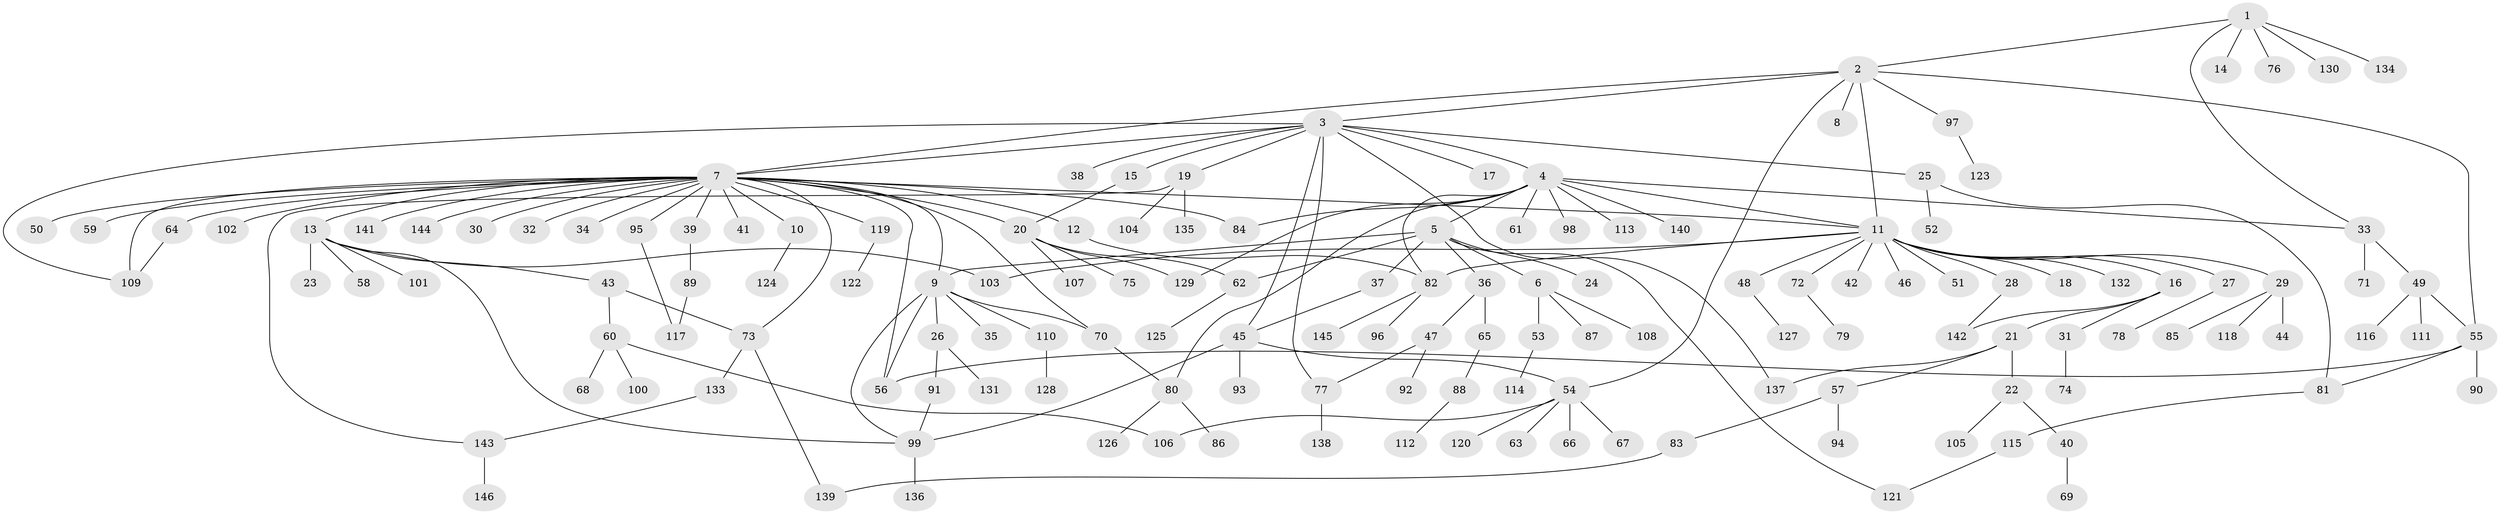 // coarse degree distribution, {5: 0.045454545454545456, 10: 0.01818181818181818, 32: 0.00909090909090909, 18: 0.00909090909090909, 3: 0.12727272727272726, 1: 0.5636363636363636, 7: 0.00909090909090909, 16: 0.00909090909090909, 2: 0.17272727272727273, 6: 0.00909090909090909, 4: 0.02727272727272727}
// Generated by graph-tools (version 1.1) at 2025/51/02/27/25 19:51:58]
// undirected, 146 vertices, 179 edges
graph export_dot {
graph [start="1"]
  node [color=gray90,style=filled];
  1;
  2;
  3;
  4;
  5;
  6;
  7;
  8;
  9;
  10;
  11;
  12;
  13;
  14;
  15;
  16;
  17;
  18;
  19;
  20;
  21;
  22;
  23;
  24;
  25;
  26;
  27;
  28;
  29;
  30;
  31;
  32;
  33;
  34;
  35;
  36;
  37;
  38;
  39;
  40;
  41;
  42;
  43;
  44;
  45;
  46;
  47;
  48;
  49;
  50;
  51;
  52;
  53;
  54;
  55;
  56;
  57;
  58;
  59;
  60;
  61;
  62;
  63;
  64;
  65;
  66;
  67;
  68;
  69;
  70;
  71;
  72;
  73;
  74;
  75;
  76;
  77;
  78;
  79;
  80;
  81;
  82;
  83;
  84;
  85;
  86;
  87;
  88;
  89;
  90;
  91;
  92;
  93;
  94;
  95;
  96;
  97;
  98;
  99;
  100;
  101;
  102;
  103;
  104;
  105;
  106;
  107;
  108;
  109;
  110;
  111;
  112;
  113;
  114;
  115;
  116;
  117;
  118;
  119;
  120;
  121;
  122;
  123;
  124;
  125;
  126;
  127;
  128;
  129;
  130;
  131;
  132;
  133;
  134;
  135;
  136;
  137;
  138;
  139;
  140;
  141;
  142;
  143;
  144;
  145;
  146;
  1 -- 2;
  1 -- 14;
  1 -- 33;
  1 -- 76;
  1 -- 130;
  1 -- 134;
  2 -- 3;
  2 -- 7;
  2 -- 8;
  2 -- 11;
  2 -- 54;
  2 -- 55;
  2 -- 97;
  3 -- 4;
  3 -- 7;
  3 -- 15;
  3 -- 17;
  3 -- 19;
  3 -- 25;
  3 -- 38;
  3 -- 45;
  3 -- 77;
  3 -- 109;
  3 -- 137;
  4 -- 5;
  4 -- 11;
  4 -- 33;
  4 -- 61;
  4 -- 80;
  4 -- 82;
  4 -- 84;
  4 -- 98;
  4 -- 113;
  4 -- 129;
  4 -- 140;
  5 -- 6;
  5 -- 9;
  5 -- 24;
  5 -- 36;
  5 -- 37;
  5 -- 62;
  5 -- 121;
  6 -- 53;
  6 -- 87;
  6 -- 108;
  7 -- 9;
  7 -- 10;
  7 -- 11;
  7 -- 12;
  7 -- 13;
  7 -- 20;
  7 -- 30;
  7 -- 32;
  7 -- 34;
  7 -- 39;
  7 -- 41;
  7 -- 50;
  7 -- 56;
  7 -- 59;
  7 -- 64;
  7 -- 70;
  7 -- 73;
  7 -- 84;
  7 -- 95;
  7 -- 102;
  7 -- 109;
  7 -- 119;
  7 -- 141;
  7 -- 144;
  9 -- 26;
  9 -- 35;
  9 -- 56;
  9 -- 70;
  9 -- 99;
  9 -- 110;
  10 -- 124;
  11 -- 16;
  11 -- 18;
  11 -- 27;
  11 -- 28;
  11 -- 29;
  11 -- 42;
  11 -- 46;
  11 -- 48;
  11 -- 51;
  11 -- 72;
  11 -- 82;
  11 -- 103;
  11 -- 132;
  12 -- 82;
  13 -- 23;
  13 -- 43;
  13 -- 58;
  13 -- 99;
  13 -- 101;
  13 -- 103;
  15 -- 20;
  16 -- 21;
  16 -- 31;
  16 -- 142;
  19 -- 104;
  19 -- 135;
  19 -- 143;
  20 -- 62;
  20 -- 75;
  20 -- 107;
  20 -- 129;
  21 -- 22;
  21 -- 57;
  21 -- 137;
  22 -- 40;
  22 -- 105;
  25 -- 52;
  25 -- 81;
  26 -- 91;
  26 -- 131;
  27 -- 78;
  28 -- 142;
  29 -- 44;
  29 -- 85;
  29 -- 118;
  31 -- 74;
  33 -- 49;
  33 -- 71;
  36 -- 47;
  36 -- 65;
  37 -- 45;
  39 -- 89;
  40 -- 69;
  43 -- 60;
  43 -- 73;
  45 -- 54;
  45 -- 93;
  45 -- 99;
  47 -- 77;
  47 -- 92;
  48 -- 127;
  49 -- 55;
  49 -- 111;
  49 -- 116;
  53 -- 114;
  54 -- 63;
  54 -- 66;
  54 -- 67;
  54 -- 106;
  54 -- 120;
  55 -- 56;
  55 -- 81;
  55 -- 90;
  57 -- 83;
  57 -- 94;
  60 -- 68;
  60 -- 100;
  60 -- 106;
  62 -- 125;
  64 -- 109;
  65 -- 88;
  70 -- 80;
  72 -- 79;
  73 -- 133;
  73 -- 139;
  77 -- 138;
  80 -- 86;
  80 -- 126;
  81 -- 115;
  82 -- 96;
  82 -- 145;
  83 -- 139;
  88 -- 112;
  89 -- 117;
  91 -- 99;
  95 -- 117;
  97 -- 123;
  99 -- 136;
  110 -- 128;
  115 -- 121;
  119 -- 122;
  133 -- 143;
  143 -- 146;
}
